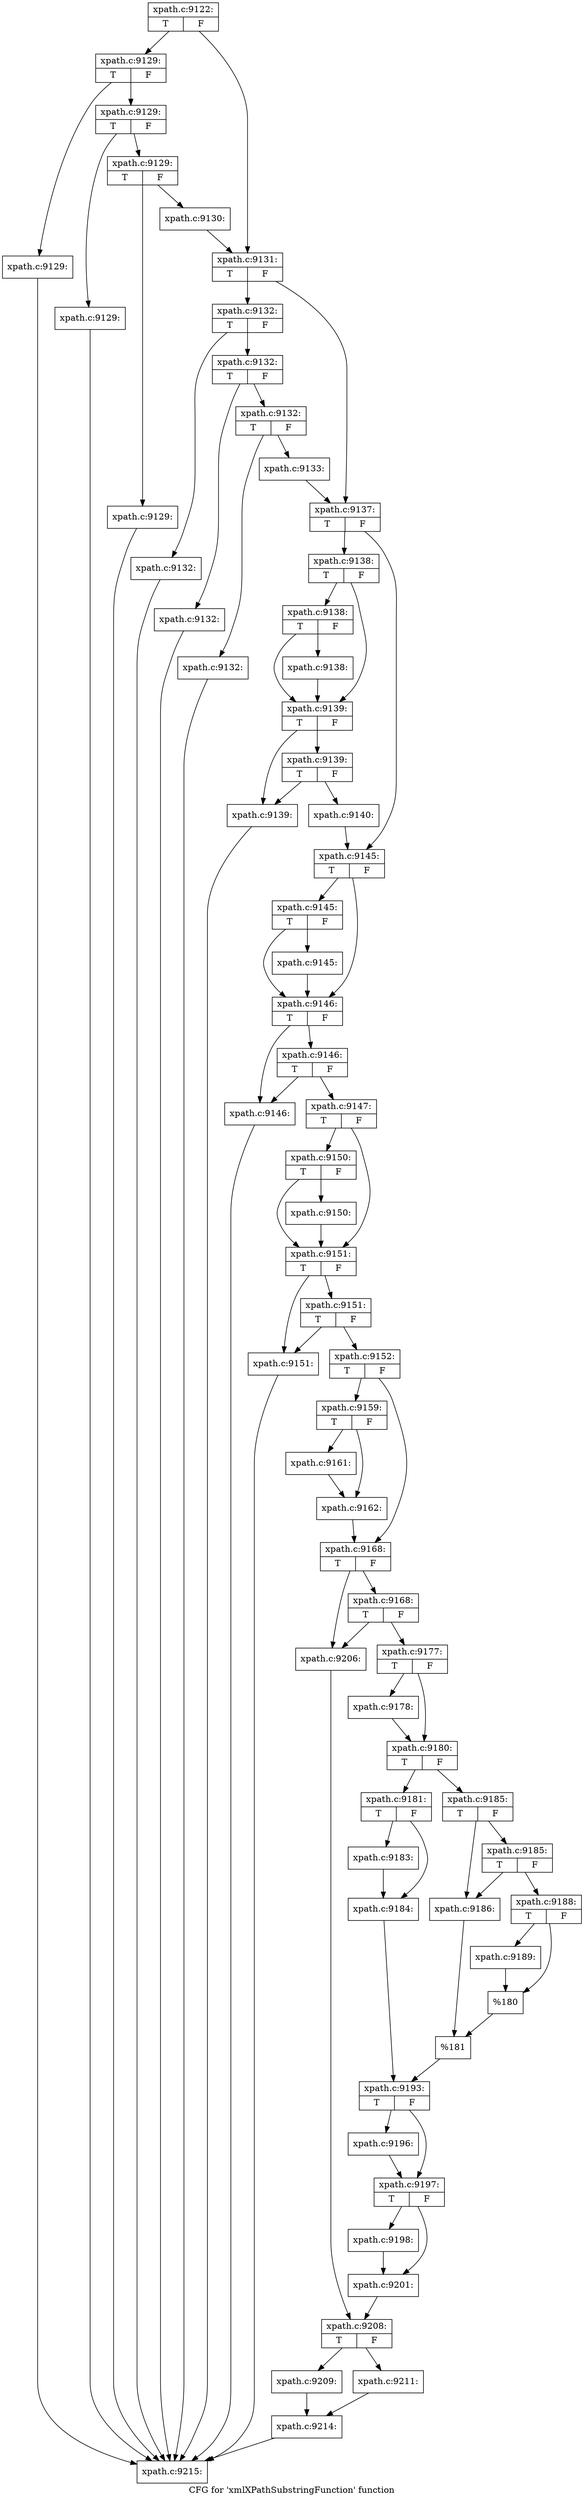 digraph "CFG for 'xmlXPathSubstringFunction' function" {
	label="CFG for 'xmlXPathSubstringFunction' function";

	Node0x4a7f4a0 [shape=record,label="{xpath.c:9122:|{<s0>T|<s1>F}}"];
	Node0x4a7f4a0 -> Node0x4a8a470;
	Node0x4a7f4a0 -> Node0x4a8a4c0;
	Node0x4a8a470 [shape=record,label="{xpath.c:9129:|{<s0>T|<s1>F}}"];
	Node0x4a8a470 -> Node0x4a8a850;
	Node0x4a8a470 -> Node0x4a8a8a0;
	Node0x4a8a850 [shape=record,label="{xpath.c:9129:}"];
	Node0x4a8a850 -> Node0x4a79f90;
	Node0x4a8a8a0 [shape=record,label="{xpath.c:9129:|{<s0>T|<s1>F}}"];
	Node0x4a8a8a0 -> Node0x4a8ab00;
	Node0x4a8a8a0 -> Node0x4a8ab50;
	Node0x4a8ab00 [shape=record,label="{xpath.c:9129:}"];
	Node0x4a8ab00 -> Node0x4a79f90;
	Node0x4a8ab50 [shape=record,label="{xpath.c:9129:|{<s0>T|<s1>F}}"];
	Node0x4a8ab50 -> Node0x4a8af20;
	Node0x4a8ab50 -> Node0x4a8af70;
	Node0x4a8af20 [shape=record,label="{xpath.c:9129:}"];
	Node0x4a8af20 -> Node0x4a79f90;
	Node0x4a8af70 [shape=record,label="{xpath.c:9130:}"];
	Node0x4a8af70 -> Node0x4a8a4c0;
	Node0x4a8a4c0 [shape=record,label="{xpath.c:9131:|{<s0>T|<s1>F}}"];
	Node0x4a8a4c0 -> Node0x4a8b7a0;
	Node0x4a8a4c0 -> Node0x4a8b7f0;
	Node0x4a8b7a0 [shape=record,label="{xpath.c:9132:|{<s0>T|<s1>F}}"];
	Node0x4a8b7a0 -> Node0x4a8bb80;
	Node0x4a8b7a0 -> Node0x4a8bbd0;
	Node0x4a8bb80 [shape=record,label="{xpath.c:9132:}"];
	Node0x4a8bb80 -> Node0x4a79f90;
	Node0x4a8bbd0 [shape=record,label="{xpath.c:9132:|{<s0>T|<s1>F}}"];
	Node0x4a8bbd0 -> Node0x4a8be30;
	Node0x4a8bbd0 -> Node0x4a8be80;
	Node0x4a8be30 [shape=record,label="{xpath.c:9132:}"];
	Node0x4a8be30 -> Node0x4a79f90;
	Node0x4a8be80 [shape=record,label="{xpath.c:9132:|{<s0>T|<s1>F}}"];
	Node0x4a8be80 -> Node0x4a8c250;
	Node0x4a8be80 -> Node0x4a8c2a0;
	Node0x4a8c250 [shape=record,label="{xpath.c:9132:}"];
	Node0x4a8c250 -> Node0x4a79f90;
	Node0x4a8c2a0 [shape=record,label="{xpath.c:9133:}"];
	Node0x4a8c2a0 -> Node0x4a8b7f0;
	Node0x4a8b7f0 [shape=record,label="{xpath.c:9137:|{<s0>T|<s1>F}}"];
	Node0x4a8b7f0 -> Node0x4a8cad0;
	Node0x4a8b7f0 -> Node0x4a8cb20;
	Node0x4a8cad0 [shape=record,label="{xpath.c:9138:|{<s0>T|<s1>F}}"];
	Node0x4a8cad0 -> Node0x4a8cf50;
	Node0x4a8cad0 -> Node0x4a8cf00;
	Node0x4a8cf50 [shape=record,label="{xpath.c:9138:|{<s0>T|<s1>F}}"];
	Node0x4a8cf50 -> Node0x4a8ceb0;
	Node0x4a8cf50 -> Node0x4a8cf00;
	Node0x4a8ceb0 [shape=record,label="{xpath.c:9138:}"];
	Node0x4a8ceb0 -> Node0x4a8cf00;
	Node0x4a8cf00 [shape=record,label="{xpath.c:9139:|{<s0>T|<s1>F}}"];
	Node0x4a8cf00 -> Node0x4a8d720;
	Node0x4a8cf00 -> Node0x4a8d7c0;
	Node0x4a8d7c0 [shape=record,label="{xpath.c:9139:|{<s0>T|<s1>F}}"];
	Node0x4a8d7c0 -> Node0x4a8d720;
	Node0x4a8d7c0 -> Node0x4a8d770;
	Node0x4a8d720 [shape=record,label="{xpath.c:9139:}"];
	Node0x4a8d720 -> Node0x4a79f90;
	Node0x4a8d770 [shape=record,label="{xpath.c:9140:}"];
	Node0x4a8d770 -> Node0x4a8cb20;
	Node0x4a8cb20 [shape=record,label="{xpath.c:9145:|{<s0>T|<s1>F}}"];
	Node0x4a8cb20 -> Node0x4a8e9e0;
	Node0x4a8cb20 -> Node0x4a8e990;
	Node0x4a8e9e0 [shape=record,label="{xpath.c:9145:|{<s0>T|<s1>F}}"];
	Node0x4a8e9e0 -> Node0x4a8e940;
	Node0x4a8e9e0 -> Node0x4a8e990;
	Node0x4a8e940 [shape=record,label="{xpath.c:9145:}"];
	Node0x4a8e940 -> Node0x4a8e990;
	Node0x4a8e990 [shape=record,label="{xpath.c:9146:|{<s0>T|<s1>F}}"];
	Node0x4a8e990 -> Node0x4a8f210;
	Node0x4a8e990 -> Node0x4a8f2b0;
	Node0x4a8f2b0 [shape=record,label="{xpath.c:9146:|{<s0>T|<s1>F}}"];
	Node0x4a8f2b0 -> Node0x4a8f210;
	Node0x4a8f2b0 -> Node0x4a8f260;
	Node0x4a8f210 [shape=record,label="{xpath.c:9146:}"];
	Node0x4a8f210 -> Node0x4a79f90;
	Node0x4a8f260 [shape=record,label="{xpath.c:9147:|{<s0>T|<s1>F}}"];
	Node0x4a8f260 -> Node0x4a903e0;
	Node0x4a8f260 -> Node0x4a90390;
	Node0x4a903e0 [shape=record,label="{xpath.c:9150:|{<s0>T|<s1>F}}"];
	Node0x4a903e0 -> Node0x4a90340;
	Node0x4a903e0 -> Node0x4a90390;
	Node0x4a90340 [shape=record,label="{xpath.c:9150:}"];
	Node0x4a90340 -> Node0x4a90390;
	Node0x4a90390 [shape=record,label="{xpath.c:9151:|{<s0>T|<s1>F}}"];
	Node0x4a90390 -> Node0x4a90c10;
	Node0x4a90390 -> Node0x4a90cb0;
	Node0x4a90cb0 [shape=record,label="{xpath.c:9151:|{<s0>T|<s1>F}}"];
	Node0x4a90cb0 -> Node0x4a90c10;
	Node0x4a90cb0 -> Node0x4a90c60;
	Node0x4a90c10 [shape=record,label="{xpath.c:9151:}"];
	Node0x4a90c10 -> Node0x4a79f90;
	Node0x4a90c60 [shape=record,label="{xpath.c:9152:|{<s0>T|<s1>F}}"];
	Node0x4a90c60 -> Node0x4a91c20;
	Node0x4a90c60 -> Node0x4a91c70;
	Node0x4a91c20 [shape=record,label="{xpath.c:9159:|{<s0>T|<s1>F}}"];
	Node0x4a91c20 -> Node0x4a921d0;
	Node0x4a91c20 -> Node0x4a92220;
	Node0x4a921d0 [shape=record,label="{xpath.c:9161:}"];
	Node0x4a921d0 -> Node0x4a92220;
	Node0x4a92220 [shape=record,label="{xpath.c:9162:}"];
	Node0x4a92220 -> Node0x4a91c70;
	Node0x4a91c70 [shape=record,label="{xpath.c:9168:|{<s0>T|<s1>F}}"];
	Node0x4a91c70 -> Node0x4a92840;
	Node0x4a91c70 -> Node0x4a92890;
	Node0x4a92890 [shape=record,label="{xpath.c:9168:|{<s0>T|<s1>F}}"];
	Node0x4a92890 -> Node0x4a92840;
	Node0x4a92890 -> Node0x4a927a0;
	Node0x4a927a0 [shape=record,label="{xpath.c:9177:|{<s0>T|<s1>F}}"];
	Node0x4a927a0 -> Node0x4a93220;
	Node0x4a927a0 -> Node0x4a93270;
	Node0x4a93220 [shape=record,label="{xpath.c:9178:}"];
	Node0x4a93220 -> Node0x4a93270;
	Node0x4a93270 [shape=record,label="{xpath.c:9180:|{<s0>T|<s1>F}}"];
	Node0x4a93270 -> Node0x4a93a00;
	Node0x4a93270 -> Node0x4a93aa0;
	Node0x4a93a00 [shape=record,label="{xpath.c:9181:|{<s0>T|<s1>F}}"];
	Node0x4a93a00 -> Node0x4a94030;
	Node0x4a93a00 -> Node0x4a94080;
	Node0x4a94030 [shape=record,label="{xpath.c:9183:}"];
	Node0x4a94030 -> Node0x4a94080;
	Node0x4a94080 [shape=record,label="{xpath.c:9184:}"];
	Node0x4a94080 -> Node0x4a93a50;
	Node0x4a93aa0 [shape=record,label="{xpath.c:9185:|{<s0>T|<s1>F}}"];
	Node0x4a93aa0 -> Node0x4a945d0;
	Node0x4a93aa0 -> Node0x4a946c0;
	Node0x4a946c0 [shape=record,label="{xpath.c:9185:|{<s0>T|<s1>F}}"];
	Node0x4a946c0 -> Node0x4a945d0;
	Node0x4a946c0 -> Node0x4a94670;
	Node0x4a945d0 [shape=record,label="{xpath.c:9186:}"];
	Node0x4a945d0 -> Node0x4a94620;
	Node0x4a94670 [shape=record,label="{xpath.c:9188:|{<s0>T|<s1>F}}"];
	Node0x4a94670 -> Node0x4a950b0;
	Node0x4a94670 -> Node0x4a95100;
	Node0x4a950b0 [shape=record,label="{xpath.c:9189:}"];
	Node0x4a950b0 -> Node0x4a95100;
	Node0x4a95100 [shape=record,label="{%180}"];
	Node0x4a95100 -> Node0x4a94620;
	Node0x4a94620 [shape=record,label="{%181}"];
	Node0x4a94620 -> Node0x4a93a50;
	Node0x4a93a50 [shape=record,label="{xpath.c:9193:|{<s0>T|<s1>F}}"];
	Node0x4a93a50 -> Node0x4a95e00;
	Node0x4a93a50 -> Node0x4a95e50;
	Node0x4a95e00 [shape=record,label="{xpath.c:9196:}"];
	Node0x4a95e00 -> Node0x4a95e50;
	Node0x4a95e50 [shape=record,label="{xpath.c:9197:|{<s0>T|<s1>F}}"];
	Node0x4a95e50 -> Node0x4a962e0;
	Node0x4a95e50 -> Node0x4a96330;
	Node0x4a962e0 [shape=record,label="{xpath.c:9198:}"];
	Node0x4a962e0 -> Node0x4a96330;
	Node0x4a96330 [shape=record,label="{xpath.c:9201:}"];
	Node0x4a96330 -> Node0x4a927f0;
	Node0x4a92840 [shape=record,label="{xpath.c:9206:}"];
	Node0x4a92840 -> Node0x4a927f0;
	Node0x4a927f0 [shape=record,label="{xpath.c:9208:|{<s0>T|<s1>F}}"];
	Node0x4a927f0 -> Node0x4a97380;
	Node0x4a927f0 -> Node0x4a97a90;
	Node0x4a97380 [shape=record,label="{xpath.c:9209:}"];
	Node0x4a97380 -> Node0x4a97a40;
	Node0x4a97a90 [shape=record,label="{xpath.c:9211:}"];
	Node0x4a97a90 -> Node0x4a97a40;
	Node0x4a97a40 [shape=record,label="{xpath.c:9214:}"];
	Node0x4a97a40 -> Node0x4a79f90;
	Node0x4a79f90 [shape=record,label="{xpath.c:9215:}"];
}
